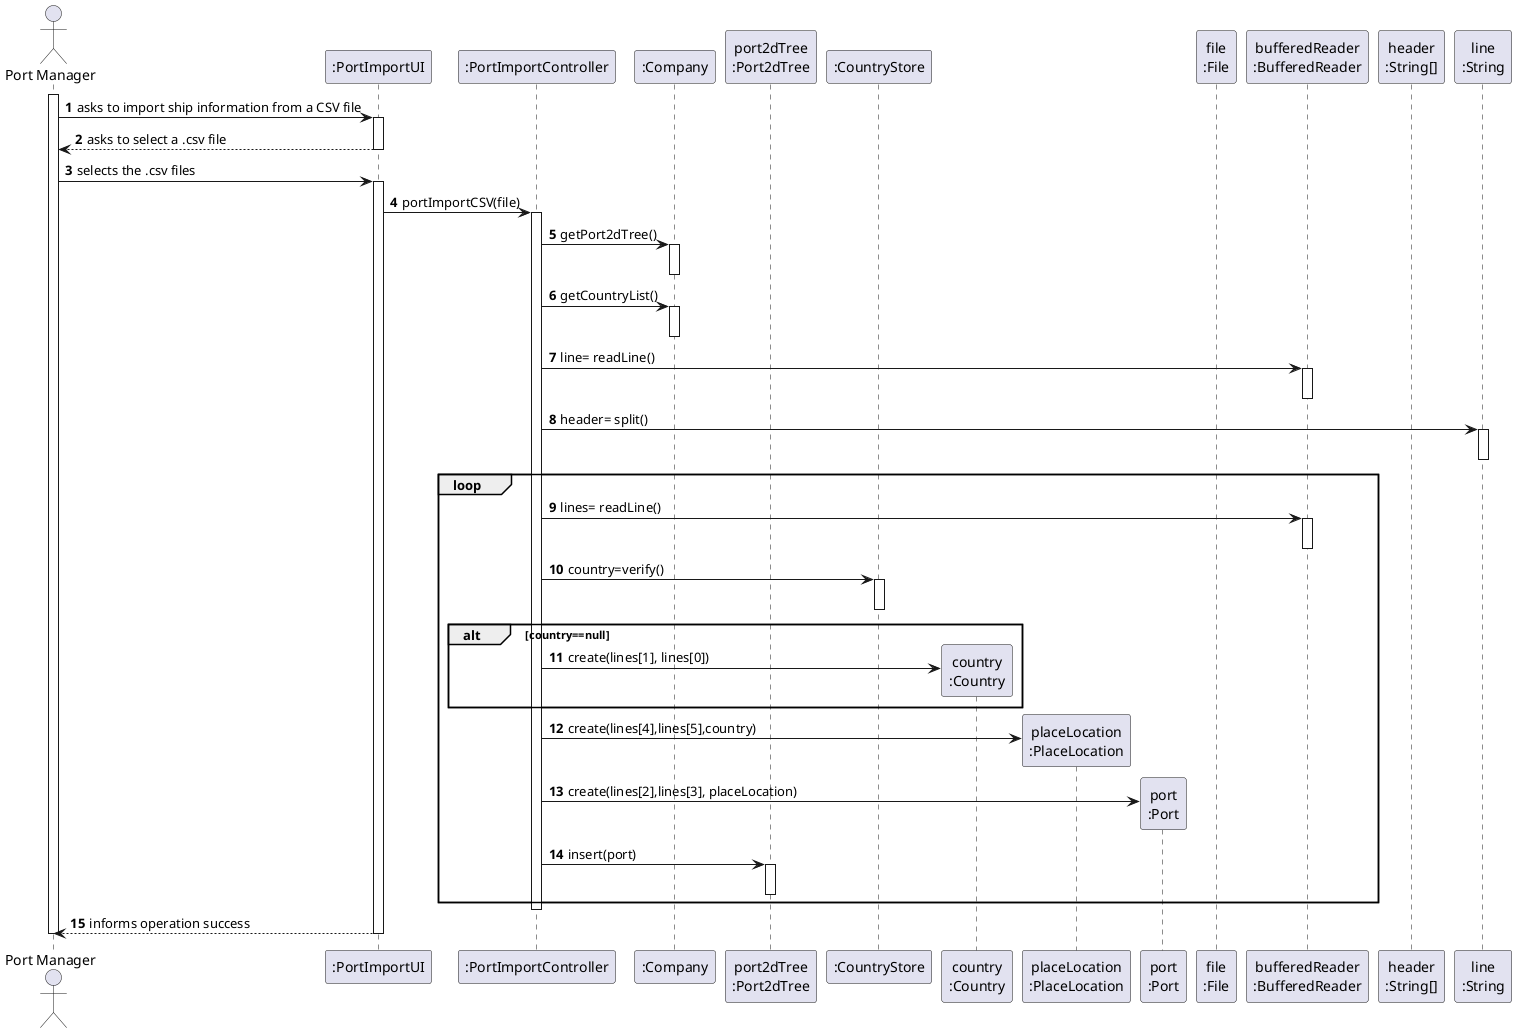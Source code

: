 @startuml
autonumber

actor "Port Manager" as TM
participant ":PortImportUI" as IUI
participant ":PortImportController" as IC
participant ":Company" as COMP
participant "port2dTree\n:Port2dTree" as BSTS
participant ":CountryStore" as cs
participant "country\n:Country" as country

participant "placeLocation\n:PlaceLocation" as placeLocation
participant "port\n:Port" as port

participant "file\n:File" as file
participant "bufferedReader\n:BufferedReader" as br
participant "header\n:String[]" as header
participant "line\n:String" as line



activate TM

TM-> IUI: asks to import ship information from a CSV file
activate IUI
IUI--> TM:   asks to select a .csv file
deactivate IUI
TM-> IUI: selects the .csv files
activate IUI
IUI ->IC: portImportCSV(file)
activate IC
IC -> COMP: getPort2dTree()
activate COMP
deactivate COMP

IC -> COMP: getCountryList()
activate COMP
deactivate COMP

IC -> br : line= readLine()
activate br
deactivate br

IC -> line: header= split()
activate line
deactivate line
loop
IC -> br: lines= readLine()
activate br
deactivate br

IC -> cs: country=verify()
activate cs
deactivate cs

alt country==null
IC ->country**: create(lines[1], lines[0])


end

IC -> placeLocation**: create(lines[4],lines[5],country)


IC -> port**: create(lines[2],lines[3], placeLocation)

IC -> BSTS : insert(port)
activate BSTS
deactivate BSTS

end

deactivate IC
IUI--> TM: informs operation success
deactivate IUI
deactivate TM
@enduml